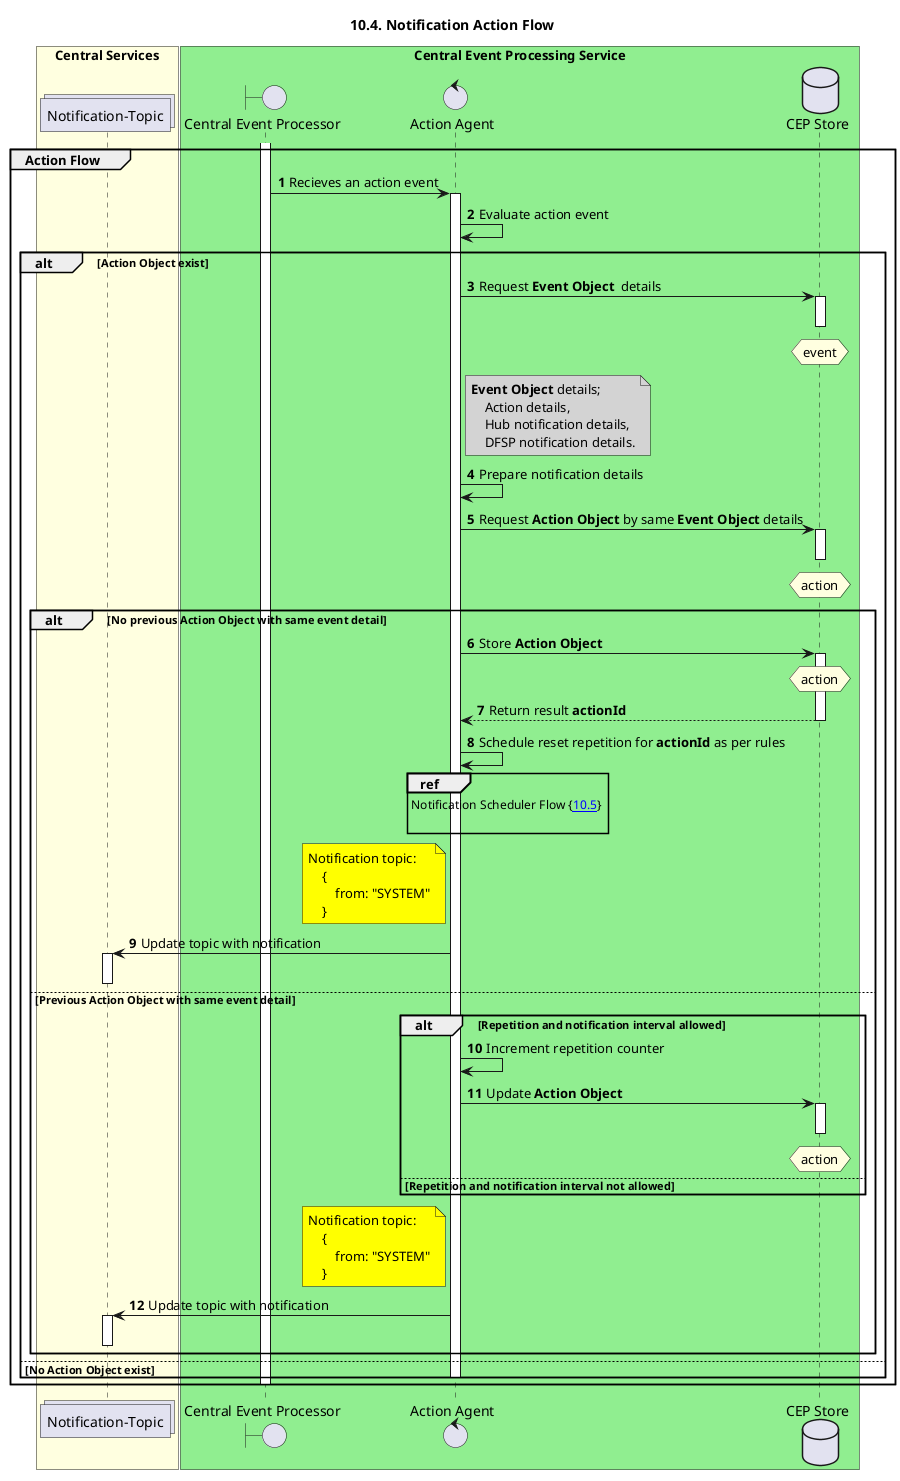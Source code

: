 @startuml
' declate title
title 10.4. Notification Action Flow
autonumber

' declare actors
collections "Notification-Topic" as topicNotify
boundary "Central Event Processor" as CEP
control "Action Agent" as AA
database "CEP Store" as DB

box "Central Services" #LightYellow
participant topicNotify
end box
box "Central Event Processing Service" #LightGreen
participant CEP
participant AA
participant DB
end box

' start flow
Group Action Flow
    activate CEP
    CEP -> AA: Recieves an action event
    activate AA
    AA -> AA: Evaluate action event

    alt **Action Object** exist
        AA -> DB: Request **Event Object**  details
        activate DB
        deactivate DB
        hnote over DB #LightYellow
            event
        end hnote
        note right of AA #LightGrey
            **Event Object** details;
                Action details,
                Hub notification details,
                DFSP notification details.
        end note
        AA -> AA: Prepare notification details
        AA -> DB: Request **Action Object** by same **Event Object** details
        activate DB
        deactivate DB
        hnote over DB #LightYellow
            action
        end hnote

        alt No previous **Action Object** with same event detail
            AA -> DB: Store **Action Object**
            activate DB
            hnote over DB #LightYellow
                action
            end hnote
            AA <-- DB: Return result **actionId**
            deactivate DB
            AA -> AA: Schedule reset repetition for **actionId** as per rules
            ref over AA :  Notification Scheduler Flow {[[https://github.com/mojaloop/central-event-processor/tree/master/docs/sequenceDiagrams/seq-cep-10.5-scheduler-flow.svg 10.5]]} \n
            note left of AA #yellow
                Notification topic:
                    {
                        from: "SYSTEM"
                    }
            end note
            topicNotify <- AA: Update topic with notification
            activate topicNotify
            deactivate topicNotify
        else Previous **Action Object** with same event detail

            alt Repetition and notification interval allowed
                AA -> AA: Increment repetition counter
                AA -> DB: Update **Action Object**
                activate DB
                hnote over DB #LightYellow
                    action
                end hnote
                deactivate DB
            else Repetition and notification interval not allowed
            end
            note left of AA #yellow
                Notification topic:
                    {
                        from: "SYSTEM"
                    }
            end note
            topicNotify <- AA: Update topic with notification
            activate topicNotify
            deactivate topicNotify
        end
    else No **Action Object** exist
    deactivate AA
    end
    deactivate CEP
end
@enduml
